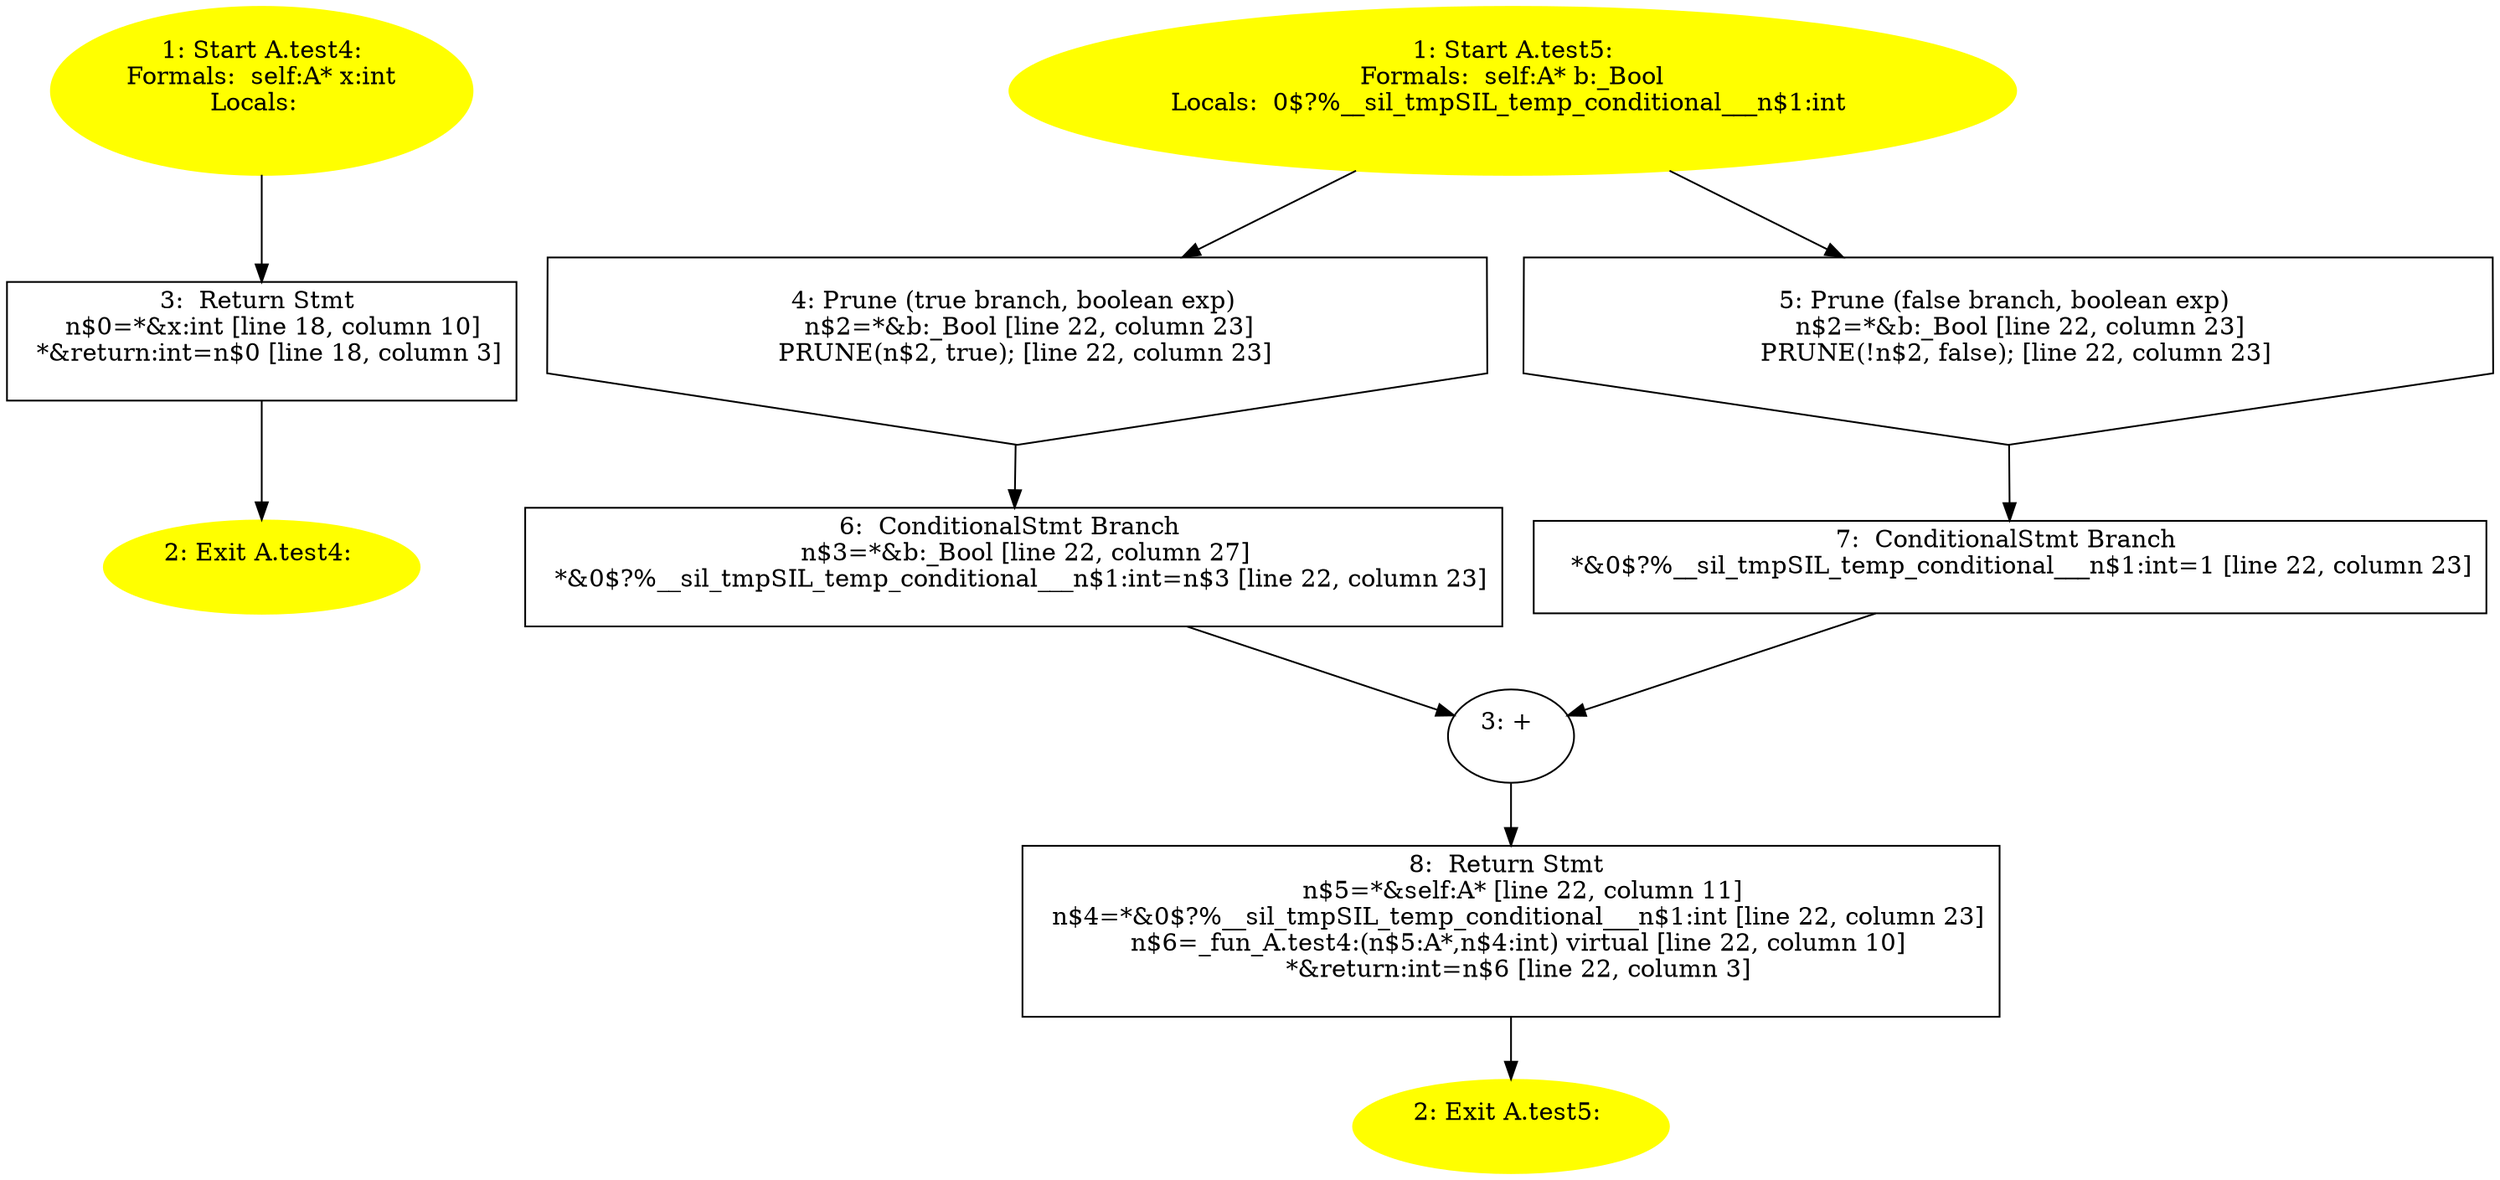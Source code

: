 /* @generated */
digraph cfg {
"test4:#A#instance.718a300d6fa63609a70f22221a548ee5_1" [label="1: Start A.test4:\nFormals:  self:A* x:int\nLocals:  \n  " color=yellow style=filled]
	

	 "test4:#A#instance.718a300d6fa63609a70f22221a548ee5_1" -> "test4:#A#instance.718a300d6fa63609a70f22221a548ee5_3" ;
"test4:#A#instance.718a300d6fa63609a70f22221a548ee5_2" [label="2: Exit A.test4: \n  " color=yellow style=filled]
	

"test4:#A#instance.718a300d6fa63609a70f22221a548ee5_3" [label="3:  Return Stmt \n   n$0=*&x:int [line 18, column 10]\n  *&return:int=n$0 [line 18, column 3]\n " shape="box"]
	

	 "test4:#A#instance.718a300d6fa63609a70f22221a548ee5_3" -> "test4:#A#instance.718a300d6fa63609a70f22221a548ee5_2" ;
"test5:#A#instance.4d6ac42705853160b533ab46b444624a_1" [label="1: Start A.test5:\nFormals:  self:A* b:_Bool\nLocals:  0$?%__sil_tmpSIL_temp_conditional___n$1:int \n  " color=yellow style=filled]
	

	 "test5:#A#instance.4d6ac42705853160b533ab46b444624a_1" -> "test5:#A#instance.4d6ac42705853160b533ab46b444624a_4" ;
	 "test5:#A#instance.4d6ac42705853160b533ab46b444624a_1" -> "test5:#A#instance.4d6ac42705853160b533ab46b444624a_5" ;
"test5:#A#instance.4d6ac42705853160b533ab46b444624a_2" [label="2: Exit A.test5: \n  " color=yellow style=filled]
	

"test5:#A#instance.4d6ac42705853160b533ab46b444624a_3" [label="3: + \n  " ]
	

	 "test5:#A#instance.4d6ac42705853160b533ab46b444624a_3" -> "test5:#A#instance.4d6ac42705853160b533ab46b444624a_8" ;
"test5:#A#instance.4d6ac42705853160b533ab46b444624a_4" [label="4: Prune (true branch, boolean exp) \n   n$2=*&b:_Bool [line 22, column 23]\n  PRUNE(n$2, true); [line 22, column 23]\n " shape="invhouse"]
	

	 "test5:#A#instance.4d6ac42705853160b533ab46b444624a_4" -> "test5:#A#instance.4d6ac42705853160b533ab46b444624a_6" ;
"test5:#A#instance.4d6ac42705853160b533ab46b444624a_5" [label="5: Prune (false branch, boolean exp) \n   n$2=*&b:_Bool [line 22, column 23]\n  PRUNE(!n$2, false); [line 22, column 23]\n " shape="invhouse"]
	

	 "test5:#A#instance.4d6ac42705853160b533ab46b444624a_5" -> "test5:#A#instance.4d6ac42705853160b533ab46b444624a_7" ;
"test5:#A#instance.4d6ac42705853160b533ab46b444624a_6" [label="6:  ConditionalStmt Branch \n   n$3=*&b:_Bool [line 22, column 27]\n  *&0$?%__sil_tmpSIL_temp_conditional___n$1:int=n$3 [line 22, column 23]\n " shape="box"]
	

	 "test5:#A#instance.4d6ac42705853160b533ab46b444624a_6" -> "test5:#A#instance.4d6ac42705853160b533ab46b444624a_3" ;
"test5:#A#instance.4d6ac42705853160b533ab46b444624a_7" [label="7:  ConditionalStmt Branch \n   *&0$?%__sil_tmpSIL_temp_conditional___n$1:int=1 [line 22, column 23]\n " shape="box"]
	

	 "test5:#A#instance.4d6ac42705853160b533ab46b444624a_7" -> "test5:#A#instance.4d6ac42705853160b533ab46b444624a_3" ;
"test5:#A#instance.4d6ac42705853160b533ab46b444624a_8" [label="8:  Return Stmt \n   n$5=*&self:A* [line 22, column 11]\n  n$4=*&0$?%__sil_tmpSIL_temp_conditional___n$1:int [line 22, column 23]\n  n$6=_fun_A.test4:(n$5:A*,n$4:int) virtual [line 22, column 10]\n  *&return:int=n$6 [line 22, column 3]\n " shape="box"]
	

	 "test5:#A#instance.4d6ac42705853160b533ab46b444624a_8" -> "test5:#A#instance.4d6ac42705853160b533ab46b444624a_2" ;
}
